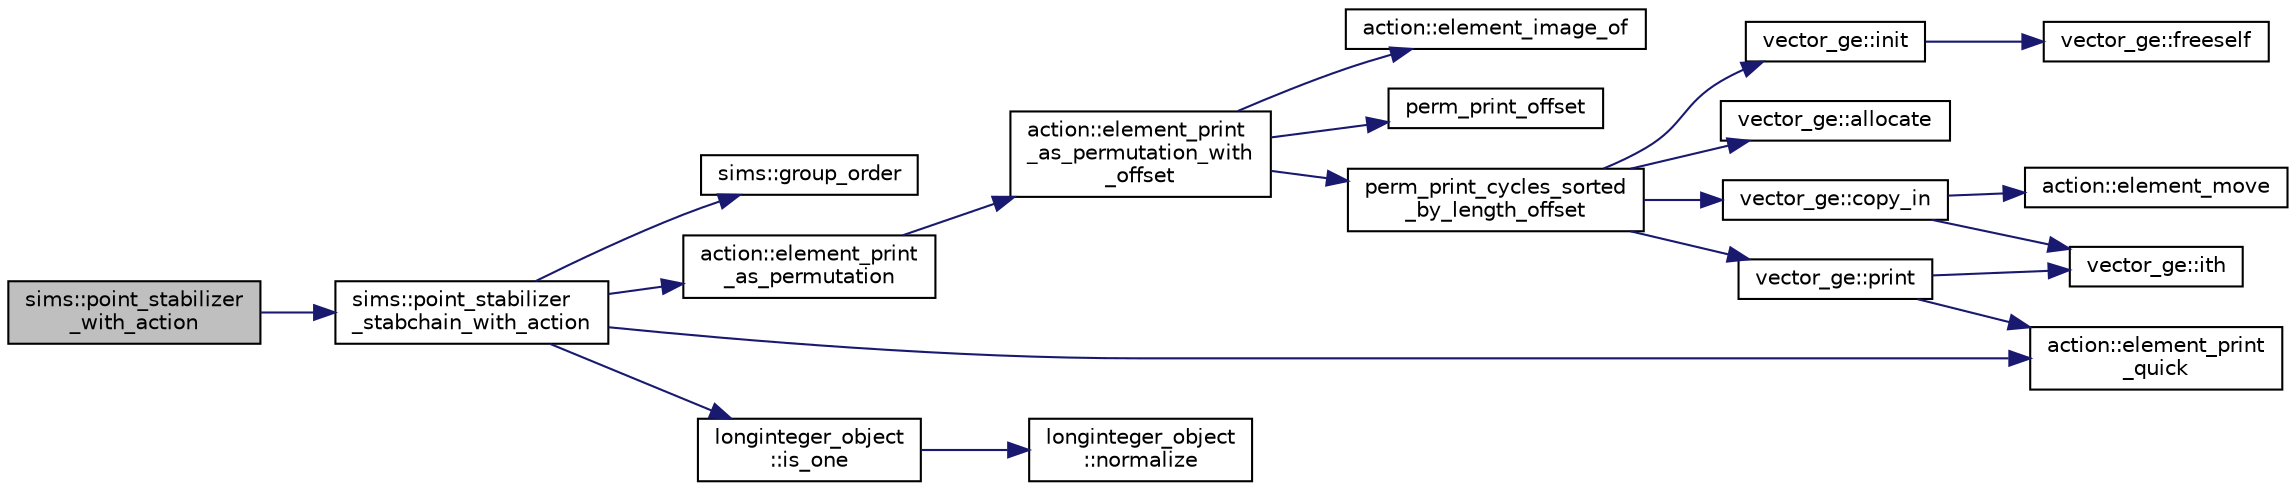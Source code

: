digraph "sims::point_stabilizer_with_action"
{
  edge [fontname="Helvetica",fontsize="10",labelfontname="Helvetica",labelfontsize="10"];
  node [fontname="Helvetica",fontsize="10",shape=record];
  rankdir="LR";
  Node8134 [label="sims::point_stabilizer\l_with_action",height=0.2,width=0.4,color="black", fillcolor="grey75", style="filled", fontcolor="black"];
  Node8134 -> Node8135 [color="midnightblue",fontsize="10",style="solid",fontname="Helvetica"];
  Node8135 [label="sims::point_stabilizer\l_stabchain_with_action",height=0.2,width=0.4,color="black", fillcolor="white", style="filled",URL="$d9/df3/classsims.html#a3ab0527c4d7d0647f8f442f3cfb4c1be"];
  Node8135 -> Node8136 [color="midnightblue",fontsize="10",style="solid",fontname="Helvetica"];
  Node8136 [label="sims::group_order",height=0.2,width=0.4,color="black", fillcolor="white", style="filled",URL="$d9/df3/classsims.html#aa442445175656570fa35febbe790efad"];
  Node8135 -> Node8137 [color="midnightblue",fontsize="10",style="solid",fontname="Helvetica"];
  Node8137 [label="action::element_print\l_as_permutation",height=0.2,width=0.4,color="black", fillcolor="white", style="filled",URL="$d2/d86/classaction.html#a2975618a8203187b688a67c947150bb8"];
  Node8137 -> Node8138 [color="midnightblue",fontsize="10",style="solid",fontname="Helvetica"];
  Node8138 [label="action::element_print\l_as_permutation_with\l_offset",height=0.2,width=0.4,color="black", fillcolor="white", style="filled",URL="$d2/d86/classaction.html#addd61d869434abaad431124a6d858396"];
  Node8138 -> Node8139 [color="midnightblue",fontsize="10",style="solid",fontname="Helvetica"];
  Node8139 [label="action::element_image_of",height=0.2,width=0.4,color="black", fillcolor="white", style="filled",URL="$d2/d86/classaction.html#ae09559d4537a048fc860f8a74a31393d"];
  Node8138 -> Node8140 [color="midnightblue",fontsize="10",style="solid",fontname="Helvetica"];
  Node8140 [label="perm_print_offset",height=0.2,width=0.4,color="black", fillcolor="white", style="filled",URL="$d2/d7c/combinatorics_8_c.html#ab87deef2ba9e4d2ce386a19eeaffecf3"];
  Node8138 -> Node8141 [color="midnightblue",fontsize="10",style="solid",fontname="Helvetica"];
  Node8141 [label="perm_print_cycles_sorted\l_by_length_offset",height=0.2,width=0.4,color="black", fillcolor="white", style="filled",URL="$d5/d90/action__global_8_c.html#a9d1f2e34879c04dbc45d08984a8066e3"];
  Node8141 -> Node8142 [color="midnightblue",fontsize="10",style="solid",fontname="Helvetica"];
  Node8142 [label="vector_ge::init",height=0.2,width=0.4,color="black", fillcolor="white", style="filled",URL="$d4/d6e/classvector__ge.html#afe1d6befd1f1501e6be34afbaa9d30a8"];
  Node8142 -> Node8143 [color="midnightblue",fontsize="10",style="solid",fontname="Helvetica"];
  Node8143 [label="vector_ge::freeself",height=0.2,width=0.4,color="black", fillcolor="white", style="filled",URL="$d4/d6e/classvector__ge.html#aa002e4b715cc73a9b8b367d29700b452"];
  Node8141 -> Node8144 [color="midnightblue",fontsize="10",style="solid",fontname="Helvetica"];
  Node8144 [label="vector_ge::allocate",height=0.2,width=0.4,color="black", fillcolor="white", style="filled",URL="$d4/d6e/classvector__ge.html#a35b062a9201b30f0a87bf87702d243ae"];
  Node8141 -> Node8145 [color="midnightblue",fontsize="10",style="solid",fontname="Helvetica"];
  Node8145 [label="vector_ge::copy_in",height=0.2,width=0.4,color="black", fillcolor="white", style="filled",URL="$d4/d6e/classvector__ge.html#ad02ebf2d4e8bbf095685aea921999145"];
  Node8145 -> Node8146 [color="midnightblue",fontsize="10",style="solid",fontname="Helvetica"];
  Node8146 [label="vector_ge::ith",height=0.2,width=0.4,color="black", fillcolor="white", style="filled",URL="$d4/d6e/classvector__ge.html#a1ff002e8b746a9beb119d57dcd4a15ff"];
  Node8145 -> Node8147 [color="midnightblue",fontsize="10",style="solid",fontname="Helvetica"];
  Node8147 [label="action::element_move",height=0.2,width=0.4,color="black", fillcolor="white", style="filled",URL="$d2/d86/classaction.html#a550947491bbb534d3d7951f50198a874"];
  Node8141 -> Node8148 [color="midnightblue",fontsize="10",style="solid",fontname="Helvetica"];
  Node8148 [label="vector_ge::print",height=0.2,width=0.4,color="black", fillcolor="white", style="filled",URL="$d4/d6e/classvector__ge.html#a0d260cce035c20b32d7989c50670aa8a"];
  Node8148 -> Node8149 [color="midnightblue",fontsize="10",style="solid",fontname="Helvetica"];
  Node8149 [label="action::element_print\l_quick",height=0.2,width=0.4,color="black", fillcolor="white", style="filled",URL="$d2/d86/classaction.html#a4844680cf6750396f76494a28655265b"];
  Node8148 -> Node8146 [color="midnightblue",fontsize="10",style="solid",fontname="Helvetica"];
  Node8135 -> Node8150 [color="midnightblue",fontsize="10",style="solid",fontname="Helvetica"];
  Node8150 [label="longinteger_object\l::is_one",height=0.2,width=0.4,color="black", fillcolor="white", style="filled",URL="$dd/d7e/classlonginteger__object.html#adeab597c8bb66f36eb085f046d1df656"];
  Node8150 -> Node8151 [color="midnightblue",fontsize="10",style="solid",fontname="Helvetica"];
  Node8151 [label="longinteger_object\l::normalize",height=0.2,width=0.4,color="black", fillcolor="white", style="filled",URL="$dd/d7e/classlonginteger__object.html#ae27040d862a5624e98fc9582daa889ee"];
  Node8135 -> Node8149 [color="midnightblue",fontsize="10",style="solid",fontname="Helvetica"];
}
